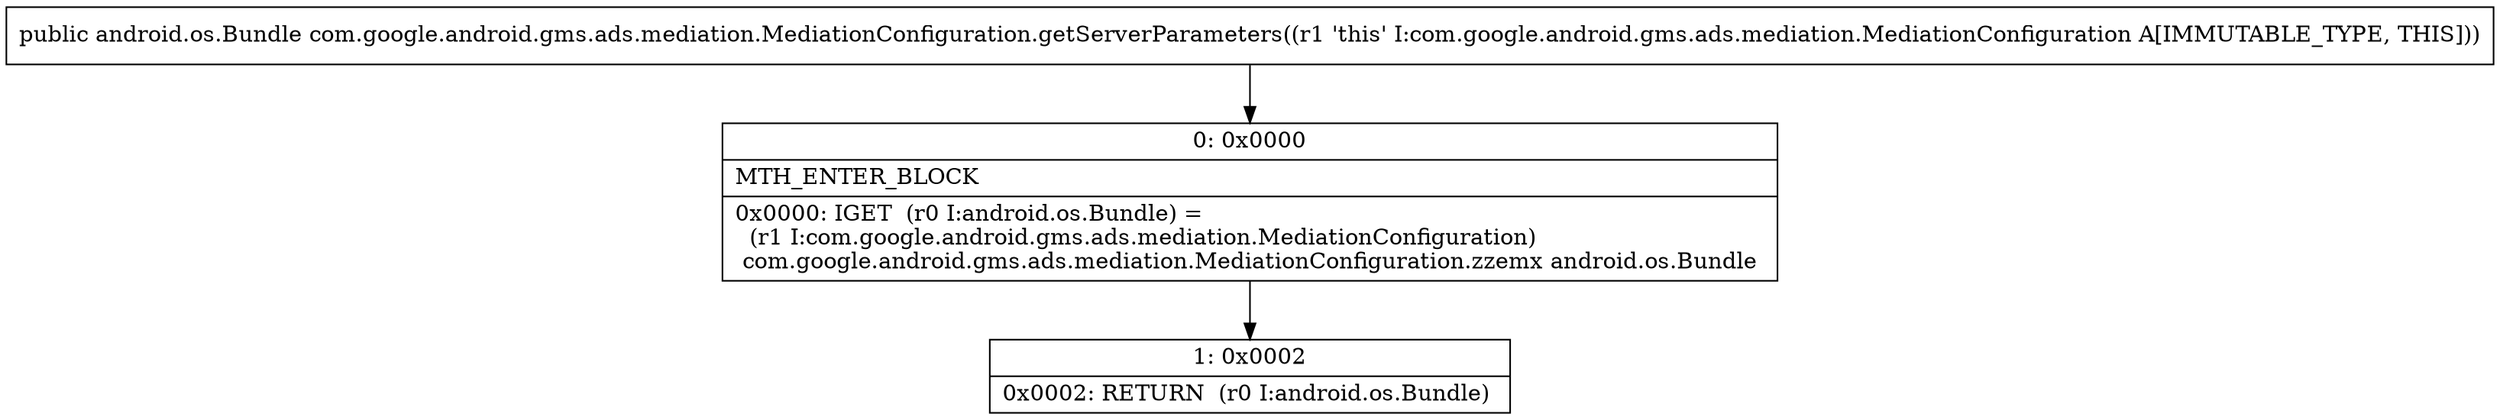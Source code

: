 digraph "CFG forcom.google.android.gms.ads.mediation.MediationConfiguration.getServerParameters()Landroid\/os\/Bundle;" {
Node_0 [shape=record,label="{0\:\ 0x0000|MTH_ENTER_BLOCK\l|0x0000: IGET  (r0 I:android.os.Bundle) = \l  (r1 I:com.google.android.gms.ads.mediation.MediationConfiguration)\l com.google.android.gms.ads.mediation.MediationConfiguration.zzemx android.os.Bundle \l}"];
Node_1 [shape=record,label="{1\:\ 0x0002|0x0002: RETURN  (r0 I:android.os.Bundle) \l}"];
MethodNode[shape=record,label="{public android.os.Bundle com.google.android.gms.ads.mediation.MediationConfiguration.getServerParameters((r1 'this' I:com.google.android.gms.ads.mediation.MediationConfiguration A[IMMUTABLE_TYPE, THIS])) }"];
MethodNode -> Node_0;
Node_0 -> Node_1;
}

